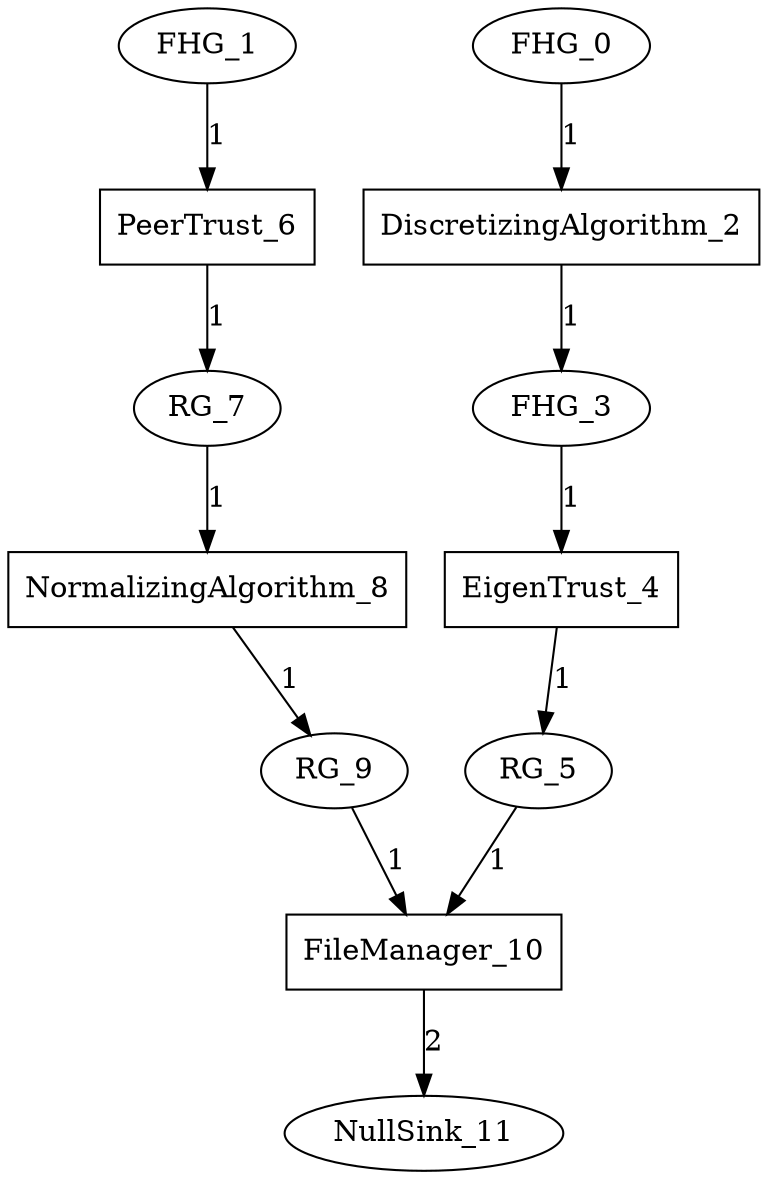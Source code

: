 digraph G {DiscretizingAlgorithm_2[shape=box];FHG_0 -> DiscretizingAlgorithm_2[label="1"];DiscretizingAlgorithm_2[shape=box];DiscretizingAlgorithm_2 -> FHG_3[label="1"];EigenTrust_4[shape=box];FHG_3 -> EigenTrust_4[label="1"];EigenTrust_4[shape=box];EigenTrust_4 -> RG_5[label="1"];PeerTrust_6[shape=box];FHG_1 -> PeerTrust_6[label="1"];PeerTrust_6[shape=box];PeerTrust_6 -> RG_7[label="1"];NormalizingAlgorithm_8[shape=box];RG_7 -> NormalizingAlgorithm_8[label="1"];NormalizingAlgorithm_8[shape=box];NormalizingAlgorithm_8 -> RG_9[label="1"];FileManager_10[shape=box];RG_5 -> FileManager_10[label="1"];FileManager_10[shape=box];RG_9 -> FileManager_10[label="1"];FileManager_10[shape=box];FileManager_10 -> NullSink_11[label="2"];}